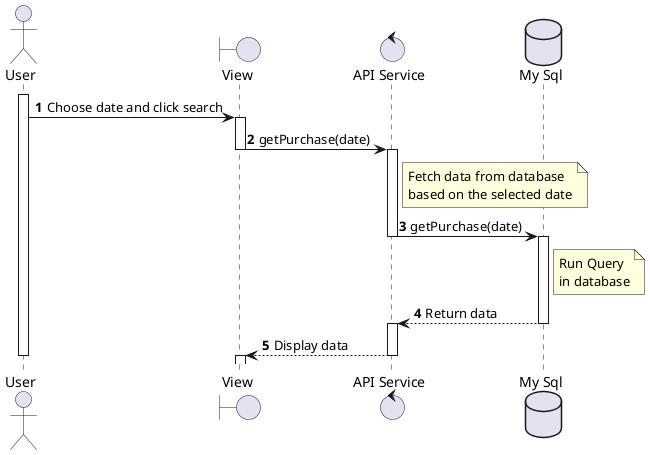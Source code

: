 @startuml sequenceDiagram_Purchase_getData
actor User
boundary "View" as View
control "API Service" as APIService
database "My Sql" as DB

autonumber
activate User
User -> View : Choose date and click search
activate View
View -> APIService : getPurchase(date)
deactivate View
activate APIService
note right of APIService: Fetch data from database\nbased on the selected date
APIService -> DB : getPurchase(date)
deactivate APIService
activate DB
note right of DB: Run Query\nin database
DB --> APIService : Return data
deactivate DB
activate APIService
APIService --> View --++: Display data
deactivate APIService
deactivate User
@enduml
